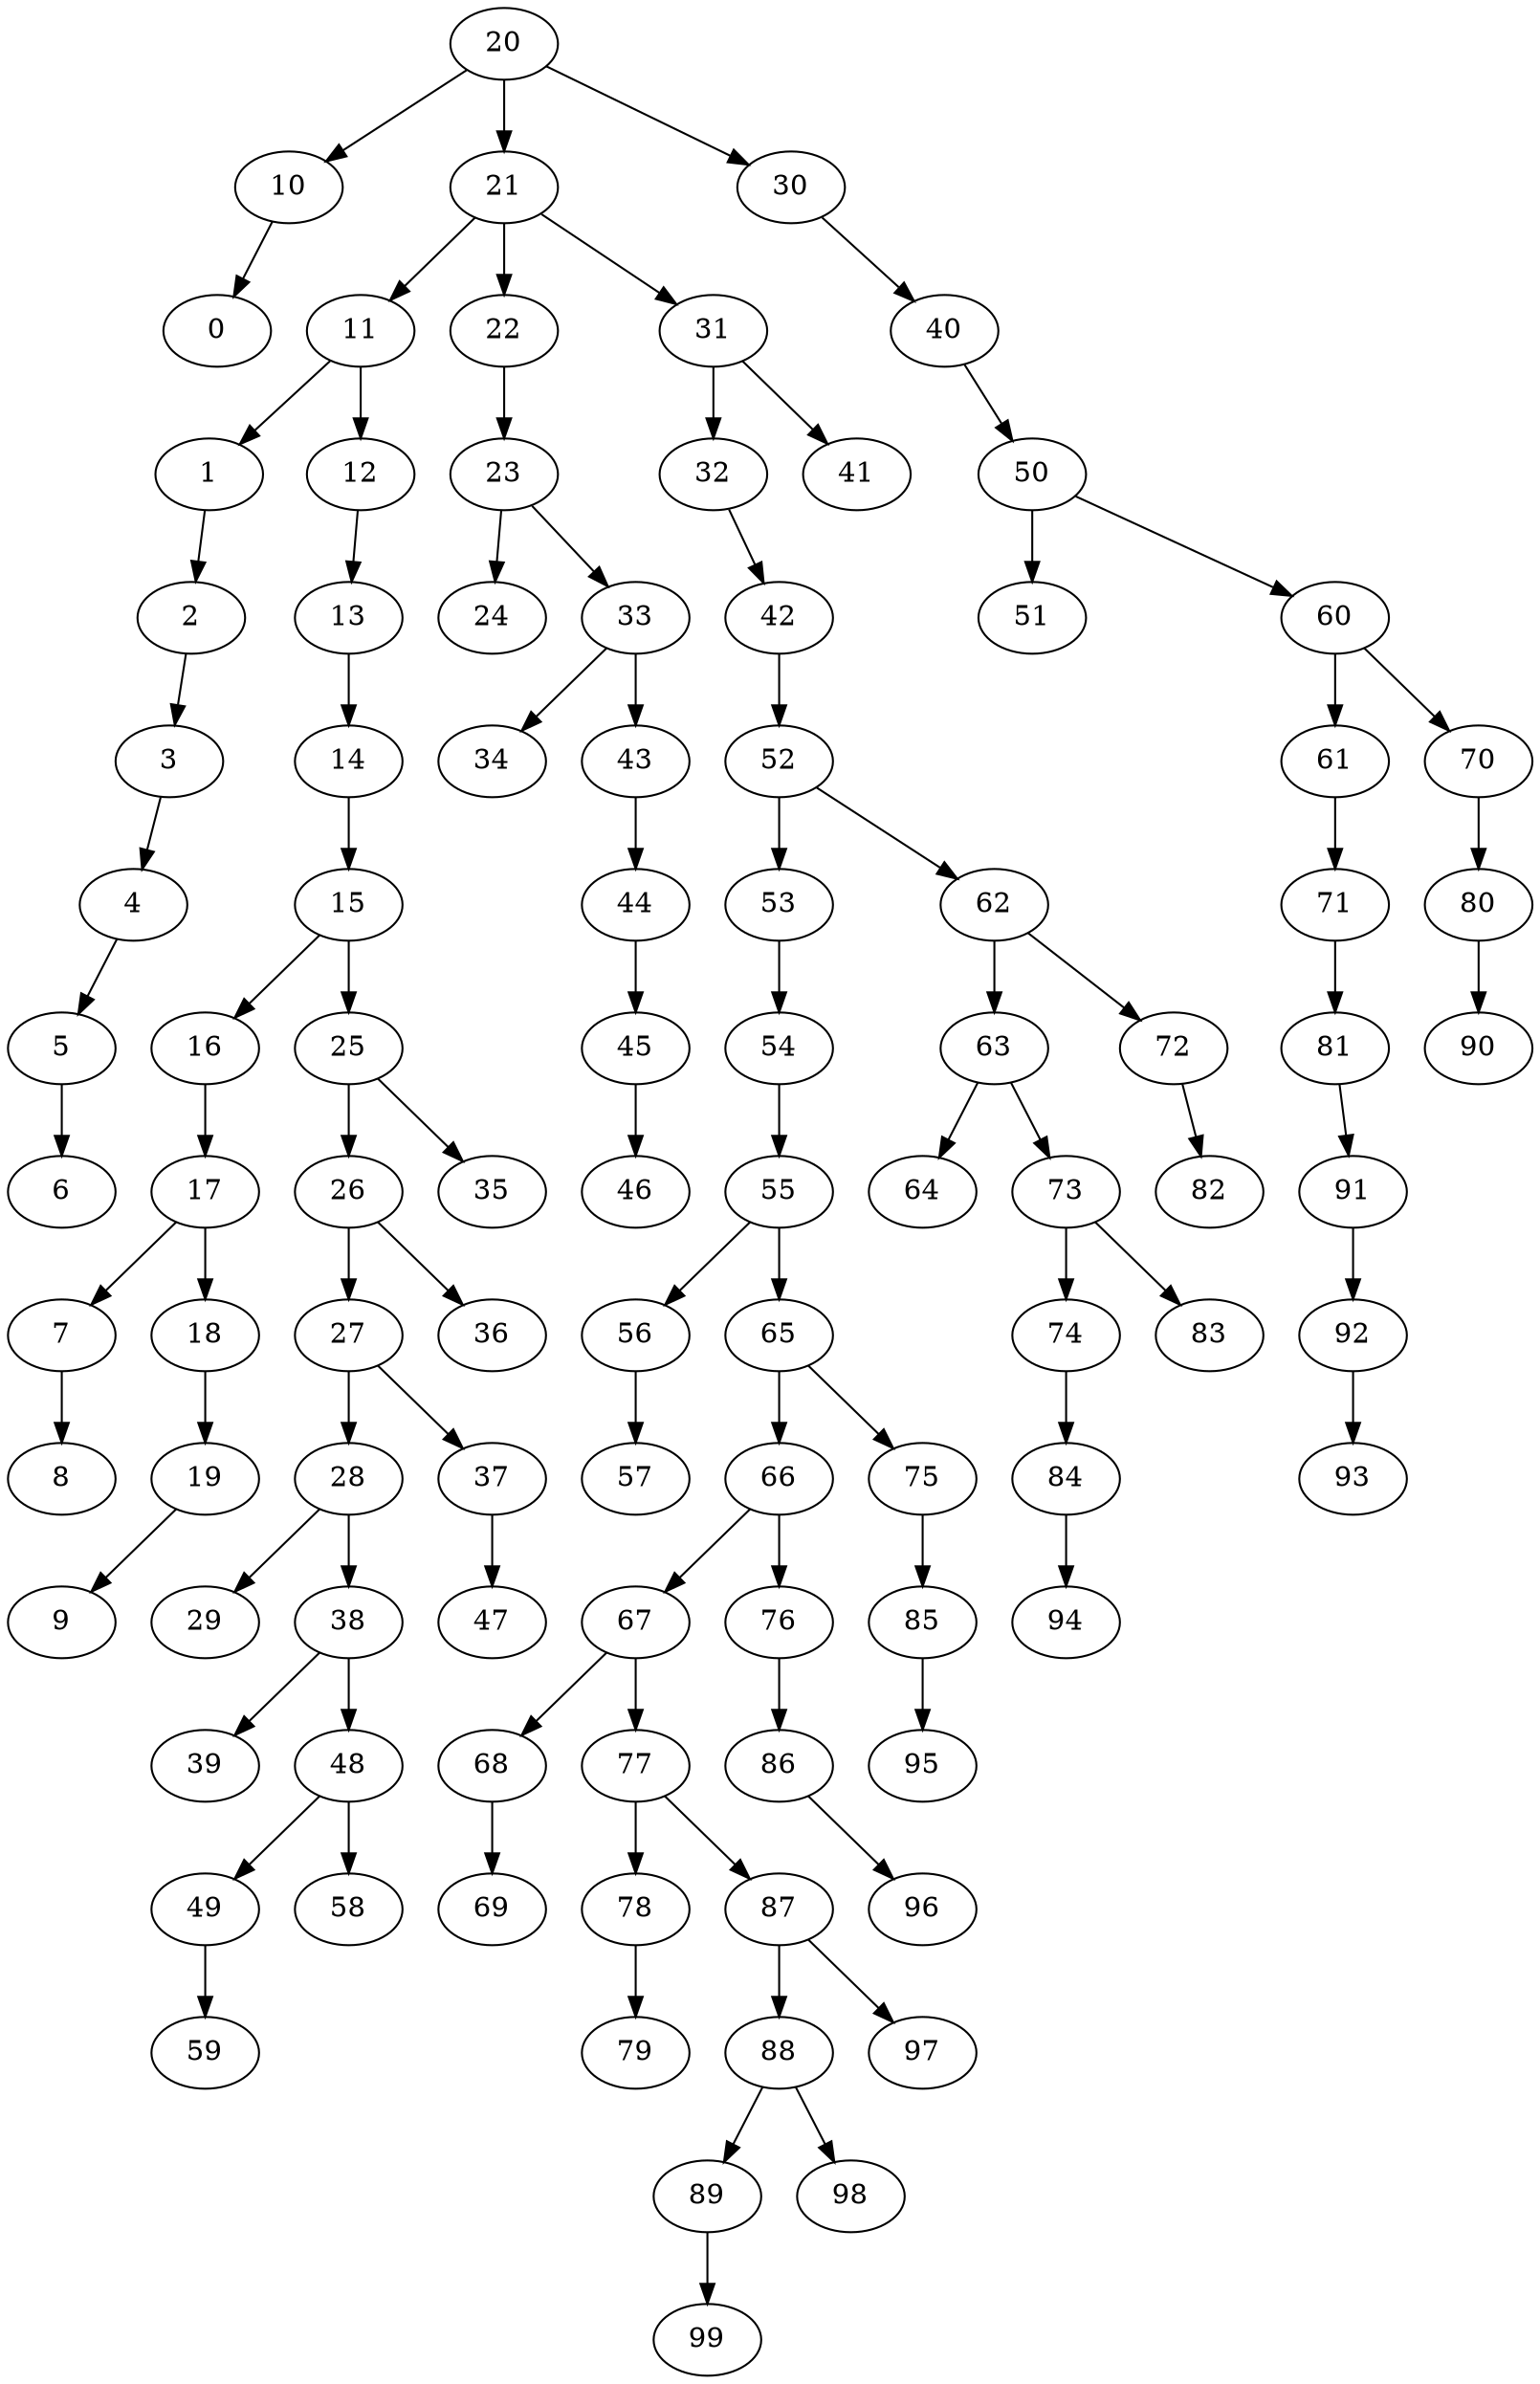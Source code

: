 digraph example{
10 -> 0 [Label = "nodo_20 (605)"];
11 -> 1 [Label = "nodo_20 (567)"];
1 -> 2 [Label = "nodo_20 (795)"];
2 -> 3 [Label = "nodo_20 (967)"];
3 -> 4 [Label = "nodo_20 (1175)"];
4 -> 5 [Label = "nodo_20 (1317)"];
5 -> 6 [Label = "nodo_20 (1605)"];
17 -> 7 [Label = "nodo_20 (1663)"];
7 -> 8 [Label = "nodo_20 (2026)"];
19 -> 9 [Label = "nodo_20 (2132)"];
20 -> 10 [Label = "nodo_20 (420)"];
21 -> 11 [Label = "nodo_20 (343)"];
11 -> 12 [Label = "nodo_20 (525)"];
12 -> 13 [Label = "nodo_20 (840)"];
13 -> 14 [Label = "nodo_20 (1036)"];
14 -> 15 [Label = "nodo_20 (1137)"];
15 -> 16 [Label = "nodo_20 (1447)"];
16 -> 17 [Label = "nodo_20 (1547)"];
17 -> 18 [Label = "nodo_20 (1755)"];
18 -> 19 [Label = "nodo_20 (1887)"];
20 -> 21 [Label = "nodo_20 (148)"];
21 -> 22 [Label = "nodo_20 (629)"];
22 -> 23 [Label = "nodo_20 (990)"];
23 -> 24 [Label = "nodo_20 (1371)"];
15 -> 25 [Label = "nodo_20 (1386)"];
25 -> 26 [Label = "nodo_20 (1566)"];
26 -> 27 [Label = "nodo_20 (1835)"];
27 -> 28 [Label = "nodo_20 (1975)"];
28 -> 29 [Label = "nodo_20 (2146)"];
20 -> 30 [Label = "nodo_20 (107)"];
21 -> 31 [Label = "nodo_20 (381)"];
31 -> 32 [Label = "nodo_20 (862)"];
23 -> 33 [Label = "nodo_20 (1144)"];
33 -> 34 [Label = "nodo_20 (1546)"];
25 -> 35 [Label = "nodo_20 (1598)"];
26 -> 36 [Label = "nodo_20 (2051)"];
27 -> 37 [Label = "nodo_20 (2119)"];
28 -> 38 [Label = "nodo_20 (2127)"];
38 -> 39 [Label = "nodo_20 (2237)"];
30 -> 40 [Label = "nodo_20 (534)"];
31 -> 41 [Label = "nodo_20 (774)"];
32 -> 42 [Label = "nodo_20 (1004)"];
33 -> 43 [Label = "nodo_20 (1278)"];
43 -> 44 [Label = "nodo_20 (1618)"];
44 -> 45 [Label = "nodo_20 (1840)"];
45 -> 46 [Label = "nodo_20 (1992)"];
37 -> 47 [Label = "nodo_20 (2328)"];
38 -> 48 [Label = "nodo_20 (2348)"];
48 -> 49 [Label = "nodo_20 (2507)"];
40 -> 50 [Label = "nodo_20 (785)"];
50 -> 51 [Label = "nodo_20 (980)"];
42 -> 52 [Label = "nodo_20 (1153)"];
52 -> 53 [Label = "nodo_20 (1496)"];
53 -> 54 [Label = "nodo_20 (1635)"];
54 -> 55 [Label = "nodo_20 (1755)"];
55 -> 56 [Label = "nodo_20 (2030)"];
56 -> 57 [Label = "nodo_20 (2423)"];
48 -> 58 [Label = "nodo_20 (2732)"];
49 -> 59 [Label = "nodo_20 (2641)"];
50 -> 60 [Label = "nodo_20 (1148)"];
60 -> 61 [Label = "nodo_20 (1339)"];
52 -> 62 [Label = "nodo_20 (1376)"];
62 -> 63 [Label = "nodo_20 (1549)"];
63 -> 64 [Label = "nodo_20 (1729)"];
55 -> 65 [Label = "nodo_20 (1860)"];
65 -> 66 [Label = "nodo_20 (1988)"];
66 -> 67 [Label = "nodo_20 (2244)"];
67 -> 68 [Label = "nodo_20 (2419)"];
68 -> 69 [Label = "nodo_20 (2791)"];
60 -> 70 [Label = "nodo_20 (1287)"];
61 -> 71 [Label = "nodo_20 (1499)"];
62 -> 72 [Label = "nodo_20 (1803)"];
63 -> 73 [Label = "nodo_20 (1801)"];
73 -> 74 [Label = "nodo_20 (2071)"];
65 -> 75 [Label = "nodo_20 (2289)"];
66 -> 76 [Label = "nodo_20 (2406)"];
67 -> 77 [Label = "nodo_20 (2350)"];
77 -> 78 [Label = "nodo_20 (2605)"];
78 -> 79 [Label = "nodo_20 (2797)"];
70 -> 80 [Label = "nodo_20 (1690)"];
71 -> 81 [Label = "nodo_20 (1646)"];
72 -> 82 [Label = "nodo_20 (1921)"];
73 -> 83 [Label = "nodo_20 (2068)"];
74 -> 84 [Label = "nodo_20 (2402)"];
75 -> 85 [Label = "nodo_20 (2518)"];
76 -> 86 [Label = "nodo_20 (2587)"];
77 -> 87 [Label = "nodo_20 (2737)"];
87 -> 88 [Label = "nodo_20 (2938)"];
88 -> 89 [Label = "nodo_20 (3052)"];
80 -> 90 [Label = "nodo_20 (2006)"];
81 -> 91 [Label = "nodo_20 (1779)"];
91 -> 92 [Label = "nodo_20 (2105)"];
92 -> 93 [Label = "nodo_20 (2452)"];
84 -> 94 [Label = "nodo_20 (2534)"];
85 -> 95 [Label = "nodo_20 (2819)"];
86 -> 96 [Label = "nodo_20 (2829)"];
87 -> 97 [Label = "nodo_20 (2961)"];
88 -> 98 [Label = "nodo_20 (3102)"];
89 -> 99 [Label = "nodo_20 (3216)"];
}
